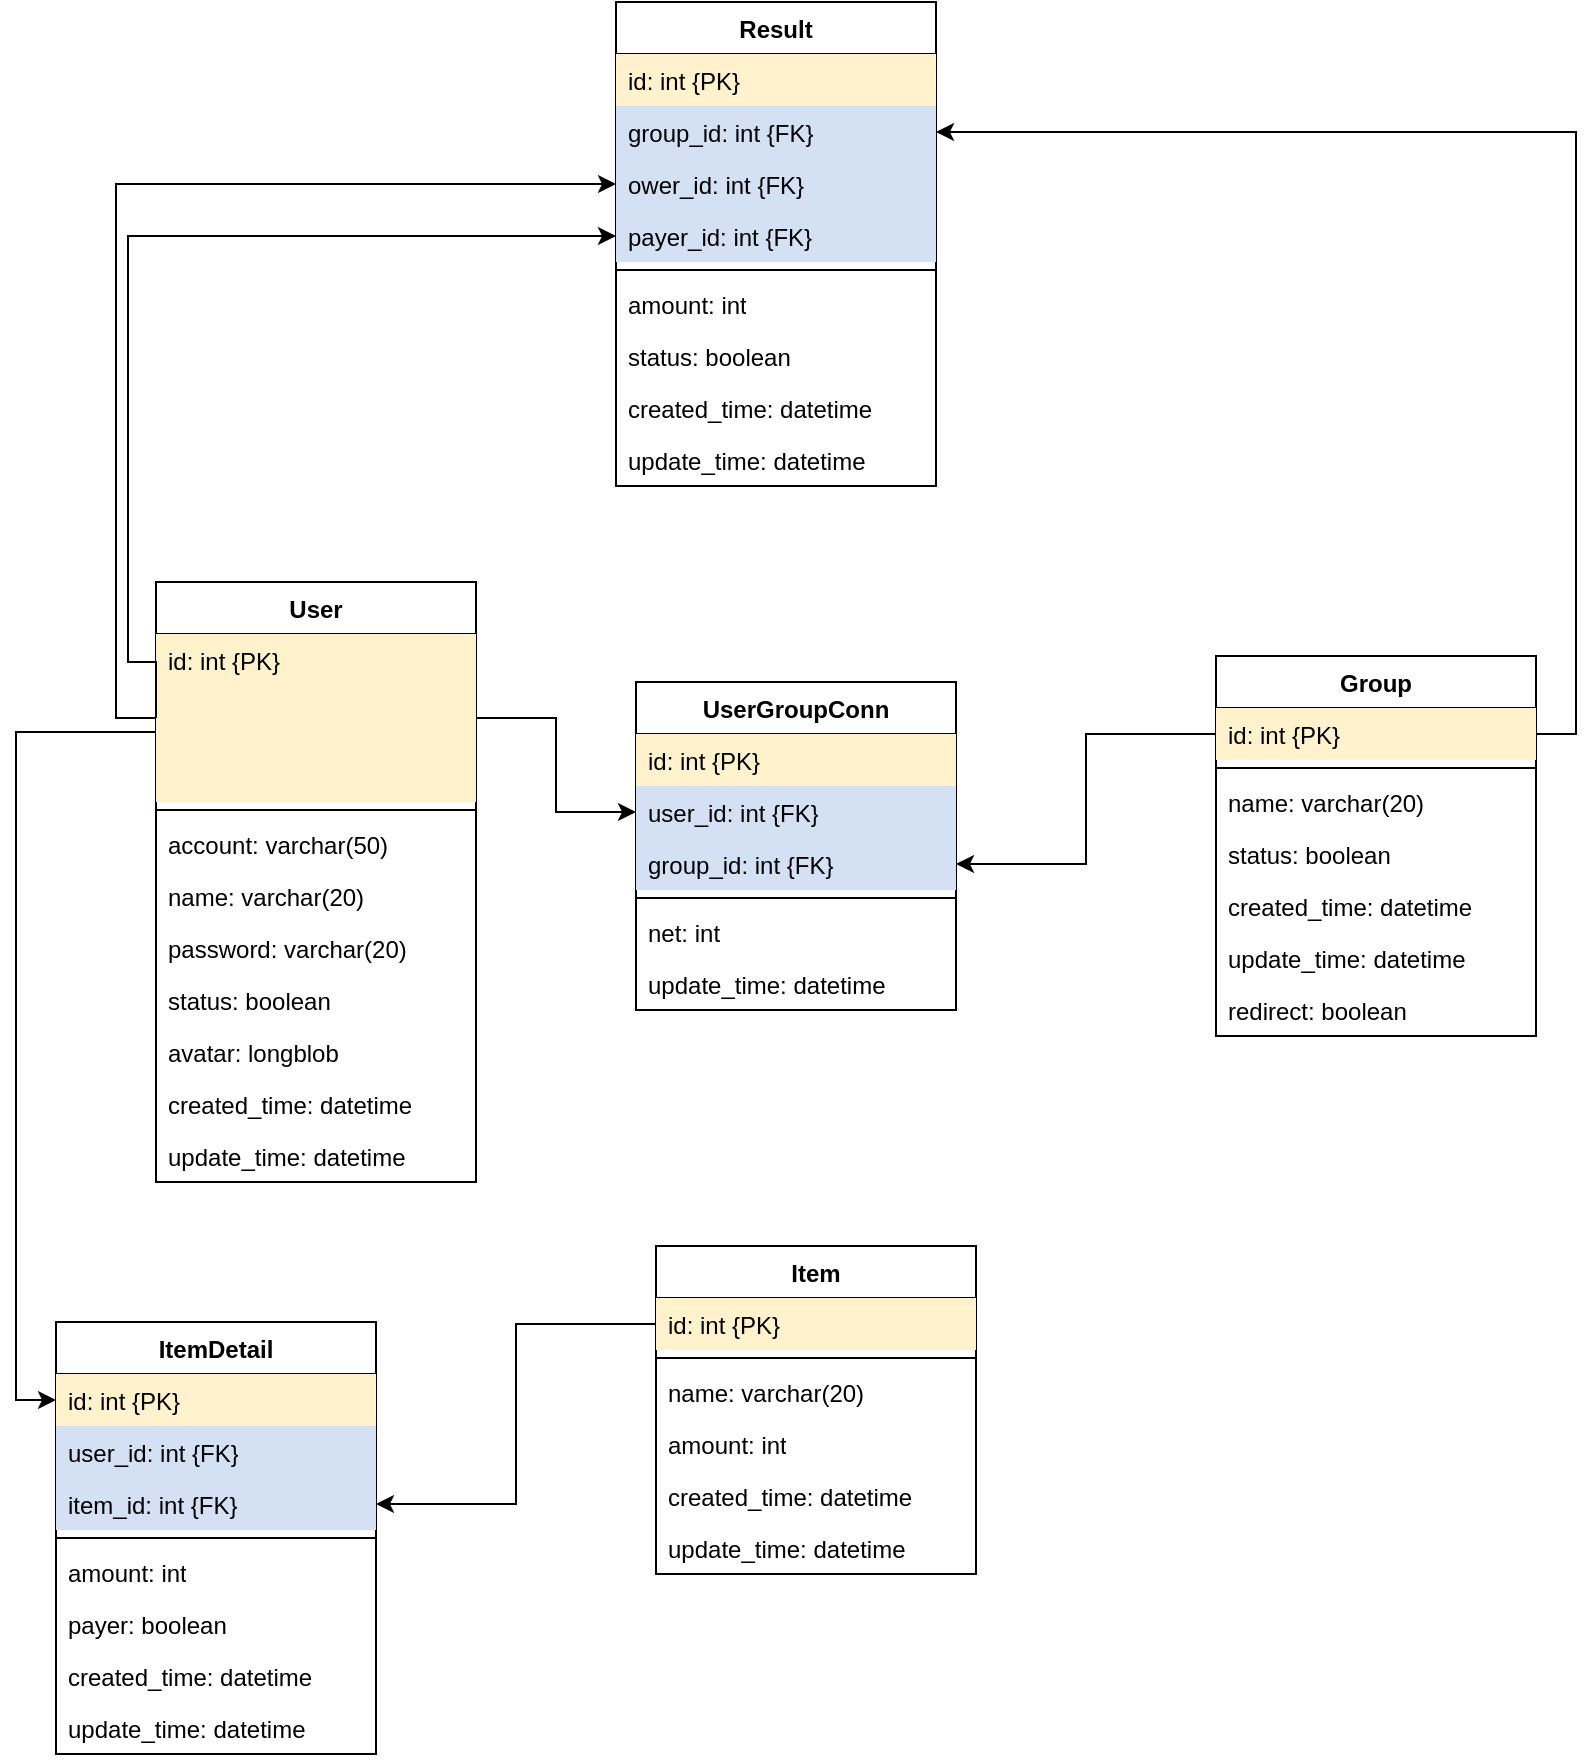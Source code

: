 <mxfile version="21.8.0" type="github">
  <diagram id="C5RBs43oDa-KdzZeNtuy" name="Page-1">
    <mxGraphModel dx="1674" dy="750" grid="1" gridSize="10" guides="1" tooltips="1" connect="1" arrows="1" fold="1" page="1" pageScale="1" pageWidth="827" pageHeight="1169" math="0" shadow="0">
      <root>
        <mxCell id="WIyWlLk6GJQsqaUBKTNV-0" />
        <mxCell id="WIyWlLk6GJQsqaUBKTNV-1" parent="WIyWlLk6GJQsqaUBKTNV-0" />
        <mxCell id="a4d50-6tPydpoEaceRHN-0" style="edgeStyle=orthogonalEdgeStyle;rounded=0;orthogonalLoop=1;jettySize=auto;html=1;exitX=0;exitY=0.25;exitDx=0;exitDy=0;entryX=0;entryY=0.5;entryDx=0;entryDy=0;" edge="1" parent="WIyWlLk6GJQsqaUBKTNV-1" source="clApajffUAcKR2W-40Gj-14" target="clApajffUAcKR2W-40Gj-64">
          <mxGeometry relative="1" as="geometry" />
        </mxCell>
        <mxCell id="clApajffUAcKR2W-40Gj-14" value="User" style="swimlane;fontStyle=1;align=center;verticalAlign=top;childLayout=stackLayout;horizontal=1;startSize=26;horizontalStack=0;resizeParent=1;resizeParentMax=0;resizeLast=0;collapsible=1;marginBottom=0;whiteSpace=wrap;html=1;" parent="WIyWlLk6GJQsqaUBKTNV-1" vertex="1">
          <mxGeometry x="94" y="390" width="160" height="300" as="geometry" />
        </mxCell>
        <mxCell id="clApajffUAcKR2W-40Gj-15" value="id: int {PK}" style="text;strokeColor=none;fillColor=#FFF2CC;align=left;verticalAlign=top;spacingLeft=4;spacingRight=4;overflow=hidden;rotatable=0;points=[[0,0.5],[1,0.5]];portConstraint=eastwest;whiteSpace=wrap;html=1;" parent="clApajffUAcKR2W-40Gj-14" vertex="1">
          <mxGeometry y="26" width="160" height="84" as="geometry" />
        </mxCell>
        <mxCell id="clApajffUAcKR2W-40Gj-16" value="" style="line;strokeWidth=1;fillColor=none;align=left;verticalAlign=middle;spacingTop=-1;spacingLeft=3;spacingRight=3;rotatable=0;labelPosition=right;points=[];portConstraint=eastwest;strokeColor=inherit;" parent="clApajffUAcKR2W-40Gj-14" vertex="1">
          <mxGeometry y="110" width="160" height="8" as="geometry" />
        </mxCell>
        <mxCell id="clApajffUAcKR2W-40Gj-18" value="account: varchar(50)" style="text;strokeColor=none;fillColor=none;align=left;verticalAlign=top;spacingLeft=4;spacingRight=4;overflow=hidden;rotatable=0;points=[[0,0.5],[1,0.5]];portConstraint=eastwest;whiteSpace=wrap;html=1;" parent="clApajffUAcKR2W-40Gj-14" vertex="1">
          <mxGeometry y="118" width="160" height="26" as="geometry" />
        </mxCell>
        <mxCell id="clApajffUAcKR2W-40Gj-17" value="name: varchar(20)" style="text;strokeColor=none;fillColor=none;align=left;verticalAlign=top;spacingLeft=4;spacingRight=4;overflow=hidden;rotatable=0;points=[[0,0.5],[1,0.5]];portConstraint=eastwest;whiteSpace=wrap;html=1;" parent="clApajffUAcKR2W-40Gj-14" vertex="1">
          <mxGeometry y="144" width="160" height="26" as="geometry" />
        </mxCell>
        <mxCell id="clApajffUAcKR2W-40Gj-19" value="password: varchar(20)" style="text;strokeColor=none;fillColor=none;align=left;verticalAlign=top;spacingLeft=4;spacingRight=4;overflow=hidden;rotatable=0;points=[[0,0.5],[1,0.5]];portConstraint=eastwest;whiteSpace=wrap;html=1;" parent="clApajffUAcKR2W-40Gj-14" vertex="1">
          <mxGeometry y="170" width="160" height="26" as="geometry" />
        </mxCell>
        <mxCell id="clApajffUAcKR2W-40Gj-20" value="status: boolean" style="text;strokeColor=none;fillColor=none;align=left;verticalAlign=top;spacingLeft=4;spacingRight=4;overflow=hidden;rotatable=0;points=[[0,0.5],[1,0.5]];portConstraint=eastwest;whiteSpace=wrap;html=1;" parent="clApajffUAcKR2W-40Gj-14" vertex="1">
          <mxGeometry y="196" width="160" height="26" as="geometry" />
        </mxCell>
        <mxCell id="clApajffUAcKR2W-40Gj-21" value="avatar: longblob" style="text;strokeColor=none;fillColor=none;align=left;verticalAlign=top;spacingLeft=4;spacingRight=4;overflow=hidden;rotatable=0;points=[[0,0.5],[1,0.5]];portConstraint=eastwest;whiteSpace=wrap;html=1;" parent="clApajffUAcKR2W-40Gj-14" vertex="1">
          <mxGeometry y="222" width="160" height="26" as="geometry" />
        </mxCell>
        <mxCell id="clApajffUAcKR2W-40Gj-22" value="created_time: datetime" style="text;strokeColor=none;fillColor=none;align=left;verticalAlign=top;spacingLeft=4;spacingRight=4;overflow=hidden;rotatable=0;points=[[0,0.5],[1,0.5]];portConstraint=eastwest;whiteSpace=wrap;html=1;" parent="clApajffUAcKR2W-40Gj-14" vertex="1">
          <mxGeometry y="248" width="160" height="26" as="geometry" />
        </mxCell>
        <mxCell id="clApajffUAcKR2W-40Gj-23" value="update_time: datetime" style="text;strokeColor=none;fillColor=none;align=left;verticalAlign=top;spacingLeft=4;spacingRight=4;overflow=hidden;rotatable=0;points=[[0,0.5],[1,0.5]];portConstraint=eastwest;whiteSpace=wrap;html=1;" parent="clApajffUAcKR2W-40Gj-14" vertex="1">
          <mxGeometry y="274" width="160" height="26" as="geometry" />
        </mxCell>
        <mxCell id="clApajffUAcKR2W-40Gj-24" value="Group" style="swimlane;fontStyle=1;align=center;verticalAlign=top;childLayout=stackLayout;horizontal=1;startSize=26;horizontalStack=0;resizeParent=1;resizeParentMax=0;resizeLast=0;collapsible=1;marginBottom=0;whiteSpace=wrap;html=1;" parent="WIyWlLk6GJQsqaUBKTNV-1" vertex="1">
          <mxGeometry x="624" y="427" width="160" height="190" as="geometry" />
        </mxCell>
        <mxCell id="clApajffUAcKR2W-40Gj-25" value="id: int {PK}" style="text;strokeColor=none;fillColor=#FFF2CC;align=left;verticalAlign=top;spacingLeft=4;spacingRight=4;overflow=hidden;rotatable=0;points=[[0,0.5],[1,0.5]];portConstraint=eastwest;whiteSpace=wrap;html=1;" parent="clApajffUAcKR2W-40Gj-24" vertex="1">
          <mxGeometry y="26" width="160" height="26" as="geometry" />
        </mxCell>
        <mxCell id="clApajffUAcKR2W-40Gj-26" value="" style="line;strokeWidth=1;fillColor=none;align=left;verticalAlign=middle;spacingTop=-1;spacingLeft=3;spacingRight=3;rotatable=0;labelPosition=right;points=[];portConstraint=eastwest;strokeColor=inherit;" parent="clApajffUAcKR2W-40Gj-24" vertex="1">
          <mxGeometry y="52" width="160" height="8" as="geometry" />
        </mxCell>
        <mxCell id="clApajffUAcKR2W-40Gj-28" value="name: varchar(20)" style="text;strokeColor=none;fillColor=none;align=left;verticalAlign=top;spacingLeft=4;spacingRight=4;overflow=hidden;rotatable=0;points=[[0,0.5],[1,0.5]];portConstraint=eastwest;whiteSpace=wrap;html=1;" parent="clApajffUAcKR2W-40Gj-24" vertex="1">
          <mxGeometry y="60" width="160" height="26" as="geometry" />
        </mxCell>
        <mxCell id="clApajffUAcKR2W-40Gj-30" value="status: boolean" style="text;strokeColor=none;fillColor=none;align=left;verticalAlign=top;spacingLeft=4;spacingRight=4;overflow=hidden;rotatable=0;points=[[0,0.5],[1,0.5]];portConstraint=eastwest;whiteSpace=wrap;html=1;" parent="clApajffUAcKR2W-40Gj-24" vertex="1">
          <mxGeometry y="86" width="160" height="26" as="geometry" />
        </mxCell>
        <mxCell id="clApajffUAcKR2W-40Gj-32" value="created_time: datetime" style="text;strokeColor=none;fillColor=none;align=left;verticalAlign=top;spacingLeft=4;spacingRight=4;overflow=hidden;rotatable=0;points=[[0,0.5],[1,0.5]];portConstraint=eastwest;whiteSpace=wrap;html=1;" parent="clApajffUAcKR2W-40Gj-24" vertex="1">
          <mxGeometry y="112" width="160" height="26" as="geometry" />
        </mxCell>
        <mxCell id="clApajffUAcKR2W-40Gj-33" value="update_time: datetime" style="text;strokeColor=none;fillColor=none;align=left;verticalAlign=top;spacingLeft=4;spacingRight=4;overflow=hidden;rotatable=0;points=[[0,0.5],[1,0.5]];portConstraint=eastwest;whiteSpace=wrap;html=1;" parent="clApajffUAcKR2W-40Gj-24" vertex="1">
          <mxGeometry y="138" width="160" height="26" as="geometry" />
        </mxCell>
        <mxCell id="clApajffUAcKR2W-40Gj-34" value="redirect: boolean" style="text;strokeColor=none;fillColor=none;align=left;verticalAlign=top;spacingLeft=4;spacingRight=4;overflow=hidden;rotatable=0;points=[[0,0.5],[1,0.5]];portConstraint=eastwest;whiteSpace=wrap;html=1;" parent="clApajffUAcKR2W-40Gj-24" vertex="1">
          <mxGeometry y="164" width="160" height="26" as="geometry" />
        </mxCell>
        <mxCell id="clApajffUAcKR2W-40Gj-35" value="UserGroupConn" style="swimlane;fontStyle=1;align=center;verticalAlign=top;childLayout=stackLayout;horizontal=1;startSize=26;horizontalStack=0;resizeParent=1;resizeParentMax=0;resizeLast=0;collapsible=1;marginBottom=0;whiteSpace=wrap;html=1;" parent="WIyWlLk6GJQsqaUBKTNV-1" vertex="1">
          <mxGeometry x="334" y="440" width="160" height="164" as="geometry" />
        </mxCell>
        <mxCell id="clApajffUAcKR2W-40Gj-36" value="id: int {PK}" style="text;strokeColor=none;fillColor=#FFF2CC;align=left;verticalAlign=top;spacingLeft=4;spacingRight=4;overflow=hidden;rotatable=0;points=[[0,0.5],[1,0.5]];portConstraint=eastwest;whiteSpace=wrap;html=1;" parent="clApajffUAcKR2W-40Gj-35" vertex="1">
          <mxGeometry y="26" width="160" height="26" as="geometry" />
        </mxCell>
        <mxCell id="clApajffUAcKR2W-40Gj-38" value="user_id: int {FK}" style="text;strokeColor=none;fillColor=#D4E1F5;align=left;verticalAlign=top;spacingLeft=4;spacingRight=4;overflow=hidden;rotatable=0;points=[[0,0.5],[1,0.5]];portConstraint=eastwest;whiteSpace=wrap;html=1;" parent="clApajffUAcKR2W-40Gj-35" vertex="1">
          <mxGeometry y="52" width="160" height="26" as="geometry" />
        </mxCell>
        <mxCell id="clApajffUAcKR2W-40Gj-39" value="group_id: int {FK}" style="text;strokeColor=none;fillColor=#D4E1F5;align=left;verticalAlign=top;spacingLeft=4;spacingRight=4;overflow=hidden;rotatable=0;points=[[0,0.5],[1,0.5]];portConstraint=eastwest;whiteSpace=wrap;html=1;" parent="clApajffUAcKR2W-40Gj-35" vertex="1">
          <mxGeometry y="78" width="160" height="26" as="geometry" />
        </mxCell>
        <mxCell id="clApajffUAcKR2W-40Gj-37" value="" style="line;strokeWidth=1;fillColor=none;align=left;verticalAlign=middle;spacingTop=-1;spacingLeft=3;spacingRight=3;rotatable=0;labelPosition=right;points=[];portConstraint=eastwest;strokeColor=inherit;" parent="clApajffUAcKR2W-40Gj-35" vertex="1">
          <mxGeometry y="104" width="160" height="8" as="geometry" />
        </mxCell>
        <mxCell id="clApajffUAcKR2W-40Gj-42" value="net: int" style="text;strokeColor=none;fillColor=none;align=left;verticalAlign=top;spacingLeft=4;spacingRight=4;overflow=hidden;rotatable=0;points=[[0,0.5],[1,0.5]];portConstraint=eastwest;whiteSpace=wrap;html=1;" parent="clApajffUAcKR2W-40Gj-35" vertex="1">
          <mxGeometry y="112" width="160" height="26" as="geometry" />
        </mxCell>
        <mxCell id="clApajffUAcKR2W-40Gj-41" value="update_time: datetime" style="text;strokeColor=none;fillColor=none;align=left;verticalAlign=top;spacingLeft=4;spacingRight=4;overflow=hidden;rotatable=0;points=[[0,0.5],[1,0.5]];portConstraint=eastwest;whiteSpace=wrap;html=1;" parent="clApajffUAcKR2W-40Gj-35" vertex="1">
          <mxGeometry y="138" width="160" height="26" as="geometry" />
        </mxCell>
        <mxCell id="clApajffUAcKR2W-40Gj-43" value="Item" style="swimlane;fontStyle=1;align=center;verticalAlign=top;childLayout=stackLayout;horizontal=1;startSize=26;horizontalStack=0;resizeParent=1;resizeParentMax=0;resizeLast=0;collapsible=1;marginBottom=0;whiteSpace=wrap;html=1;" parent="WIyWlLk6GJQsqaUBKTNV-1" vertex="1">
          <mxGeometry x="344" y="722" width="160" height="164" as="geometry" />
        </mxCell>
        <mxCell id="clApajffUAcKR2W-40Gj-44" value="id: int {PK}" style="text;strokeColor=none;fillColor=#FFF2CC;align=left;verticalAlign=top;spacingLeft=4;spacingRight=4;overflow=hidden;rotatable=0;points=[[0,0.5],[1,0.5]];portConstraint=eastwest;whiteSpace=wrap;html=1;" parent="clApajffUAcKR2W-40Gj-43" vertex="1">
          <mxGeometry y="26" width="160" height="26" as="geometry" />
        </mxCell>
        <mxCell id="clApajffUAcKR2W-40Gj-45" value="" style="line;strokeWidth=1;fillColor=none;align=left;verticalAlign=middle;spacingTop=-1;spacingLeft=3;spacingRight=3;rotatable=0;labelPosition=right;points=[];portConstraint=eastwest;strokeColor=inherit;" parent="clApajffUAcKR2W-40Gj-43" vertex="1">
          <mxGeometry y="52" width="160" height="8" as="geometry" />
        </mxCell>
        <mxCell id="clApajffUAcKR2W-40Gj-47" value="name: varchar(20)" style="text;strokeColor=none;fillColor=none;align=left;verticalAlign=top;spacingLeft=4;spacingRight=4;overflow=hidden;rotatable=0;points=[[0,0.5],[1,0.5]];portConstraint=eastwest;whiteSpace=wrap;html=1;" parent="clApajffUAcKR2W-40Gj-43" vertex="1">
          <mxGeometry y="60" width="160" height="26" as="geometry" />
        </mxCell>
        <mxCell id="clApajffUAcKR2W-40Gj-48" value="amount: int" style="text;strokeColor=none;fillColor=none;align=left;verticalAlign=top;spacingLeft=4;spacingRight=4;overflow=hidden;rotatable=0;points=[[0,0.5],[1,0.5]];portConstraint=eastwest;whiteSpace=wrap;html=1;" parent="clApajffUAcKR2W-40Gj-43" vertex="1">
          <mxGeometry y="86" width="160" height="26" as="geometry" />
        </mxCell>
        <mxCell id="clApajffUAcKR2W-40Gj-51" value="created_time: datetime" style="text;strokeColor=none;fillColor=none;align=left;verticalAlign=top;spacingLeft=4;spacingRight=4;overflow=hidden;rotatable=0;points=[[0,0.5],[1,0.5]];portConstraint=eastwest;whiteSpace=wrap;html=1;" parent="clApajffUAcKR2W-40Gj-43" vertex="1">
          <mxGeometry y="112" width="160" height="26" as="geometry" />
        </mxCell>
        <mxCell id="clApajffUAcKR2W-40Gj-52" value="update_time: datetime" style="text;strokeColor=none;fillColor=none;align=left;verticalAlign=top;spacingLeft=4;spacingRight=4;overflow=hidden;rotatable=0;points=[[0,0.5],[1,0.5]];portConstraint=eastwest;whiteSpace=wrap;html=1;" parent="clApajffUAcKR2W-40Gj-43" vertex="1">
          <mxGeometry y="138" width="160" height="26" as="geometry" />
        </mxCell>
        <mxCell id="clApajffUAcKR2W-40Gj-63" value="ItemDetail" style="swimlane;fontStyle=1;align=center;verticalAlign=top;childLayout=stackLayout;horizontal=1;startSize=26;horizontalStack=0;resizeParent=1;resizeParentMax=0;resizeLast=0;collapsible=1;marginBottom=0;whiteSpace=wrap;html=1;" parent="WIyWlLk6GJQsqaUBKTNV-1" vertex="1">
          <mxGeometry x="44" y="760" width="160" height="216" as="geometry" />
        </mxCell>
        <mxCell id="clApajffUAcKR2W-40Gj-64" value="id: int {PK}" style="text;strokeColor=none;fillColor=#FFF2CC;align=left;verticalAlign=top;spacingLeft=4;spacingRight=4;overflow=hidden;rotatable=0;points=[[0,0.5],[1,0.5]];portConstraint=eastwest;whiteSpace=wrap;html=1;" parent="clApajffUAcKR2W-40Gj-63" vertex="1">
          <mxGeometry y="26" width="160" height="26" as="geometry" />
        </mxCell>
        <mxCell id="clApajffUAcKR2W-40Gj-65" value="user_id: int {FK}" style="text;strokeColor=none;fillColor=#D4E1F5;align=left;verticalAlign=top;spacingLeft=4;spacingRight=4;overflow=hidden;rotatable=0;points=[[0,0.5],[1,0.5]];portConstraint=eastwest;whiteSpace=wrap;html=1;" parent="clApajffUAcKR2W-40Gj-63" vertex="1">
          <mxGeometry y="52" width="160" height="26" as="geometry" />
        </mxCell>
        <mxCell id="clApajffUAcKR2W-40Gj-66" value="item_id: int {FK}" style="text;strokeColor=none;fillColor=#D4E1F5;align=left;verticalAlign=top;spacingLeft=4;spacingRight=4;overflow=hidden;rotatable=0;points=[[0,0.5],[1,0.5]];portConstraint=eastwest;whiteSpace=wrap;html=1;" parent="clApajffUAcKR2W-40Gj-63" vertex="1">
          <mxGeometry y="78" width="160" height="26" as="geometry" />
        </mxCell>
        <mxCell id="clApajffUAcKR2W-40Gj-67" value="" style="line;strokeWidth=1;fillColor=none;align=left;verticalAlign=middle;spacingTop=-1;spacingLeft=3;spacingRight=3;rotatable=0;labelPosition=right;points=[];portConstraint=eastwest;strokeColor=inherit;" parent="clApajffUAcKR2W-40Gj-63" vertex="1">
          <mxGeometry y="104" width="160" height="8" as="geometry" />
        </mxCell>
        <mxCell id="clApajffUAcKR2W-40Gj-68" value="amount: int" style="text;strokeColor=none;fillColor=none;align=left;verticalAlign=top;spacingLeft=4;spacingRight=4;overflow=hidden;rotatable=0;points=[[0,0.5],[1,0.5]];portConstraint=eastwest;whiteSpace=wrap;html=1;" parent="clApajffUAcKR2W-40Gj-63" vertex="1">
          <mxGeometry y="112" width="160" height="26" as="geometry" />
        </mxCell>
        <mxCell id="clApajffUAcKR2W-40Gj-70" value="payer: boolean" style="text;strokeColor=none;fillColor=none;align=left;verticalAlign=top;spacingLeft=4;spacingRight=4;overflow=hidden;rotatable=0;points=[[0,0.5],[1,0.5]];portConstraint=eastwest;whiteSpace=wrap;html=1;" parent="clApajffUAcKR2W-40Gj-63" vertex="1">
          <mxGeometry y="138" width="160" height="26" as="geometry" />
        </mxCell>
        <mxCell id="clApajffUAcKR2W-40Gj-69" value="created_time: datetime" style="text;strokeColor=none;fillColor=none;align=left;verticalAlign=top;spacingLeft=4;spacingRight=4;overflow=hidden;rotatable=0;points=[[0,0.5],[1,0.5]];portConstraint=eastwest;whiteSpace=wrap;html=1;" parent="clApajffUAcKR2W-40Gj-63" vertex="1">
          <mxGeometry y="164" width="160" height="26" as="geometry" />
        </mxCell>
        <mxCell id="clApajffUAcKR2W-40Gj-71" value="update_time: datetime" style="text;strokeColor=none;fillColor=none;align=left;verticalAlign=top;spacingLeft=4;spacingRight=4;overflow=hidden;rotatable=0;points=[[0,0.5],[1,0.5]];portConstraint=eastwest;whiteSpace=wrap;html=1;" parent="clApajffUAcKR2W-40Gj-63" vertex="1">
          <mxGeometry y="190" width="160" height="26" as="geometry" />
        </mxCell>
        <mxCell id="clApajffUAcKR2W-40Gj-72" value="Result" style="swimlane;fontStyle=1;align=center;verticalAlign=top;childLayout=stackLayout;horizontal=1;startSize=26;horizontalStack=0;resizeParent=1;resizeParentMax=0;resizeLast=0;collapsible=1;marginBottom=0;whiteSpace=wrap;html=1;" parent="WIyWlLk6GJQsqaUBKTNV-1" vertex="1">
          <mxGeometry x="324" y="100" width="160" height="242" as="geometry" />
        </mxCell>
        <mxCell id="clApajffUAcKR2W-40Gj-73" value="id: int {PK}" style="text;strokeColor=none;fillColor=#FFF2CC;align=left;verticalAlign=top;spacingLeft=4;spacingRight=4;overflow=hidden;rotatable=0;points=[[0,0.5],[1,0.5]];portConstraint=eastwest;whiteSpace=wrap;html=1;" parent="clApajffUAcKR2W-40Gj-72" vertex="1">
          <mxGeometry y="26" width="160" height="26" as="geometry" />
        </mxCell>
        <mxCell id="clApajffUAcKR2W-40Gj-97" value="group_id: int {FK}" style="text;strokeColor=none;fillColor=#D4E1F5;align=left;verticalAlign=top;spacingLeft=4;spacingRight=4;overflow=hidden;rotatable=0;points=[[0,0.5],[1,0.5]];portConstraint=eastwest;whiteSpace=wrap;html=1;" parent="clApajffUAcKR2W-40Gj-72" vertex="1">
          <mxGeometry y="52" width="160" height="26" as="geometry" />
        </mxCell>
        <mxCell id="clApajffUAcKR2W-40Gj-74" value="ower_id: int {FK}" style="text;strokeColor=none;fillColor=#D4E1F5;align=left;verticalAlign=top;spacingLeft=4;spacingRight=4;overflow=hidden;rotatable=0;points=[[0,0.5],[1,0.5]];portConstraint=eastwest;whiteSpace=wrap;html=1;" parent="clApajffUAcKR2W-40Gj-72" vertex="1">
          <mxGeometry y="78" width="160" height="26" as="geometry" />
        </mxCell>
        <mxCell id="clApajffUAcKR2W-40Gj-75" value="payer_id: int {FK}" style="text;strokeColor=none;fillColor=#D4E1F5;align=left;verticalAlign=top;spacingLeft=4;spacingRight=4;overflow=hidden;rotatable=0;points=[[0,0.5],[1,0.5]];portConstraint=eastwest;whiteSpace=wrap;html=1;" parent="clApajffUAcKR2W-40Gj-72" vertex="1">
          <mxGeometry y="104" width="160" height="26" as="geometry" />
        </mxCell>
        <mxCell id="clApajffUAcKR2W-40Gj-76" value="" style="line;strokeWidth=1;fillColor=none;align=left;verticalAlign=middle;spacingTop=-1;spacingLeft=3;spacingRight=3;rotatable=0;labelPosition=right;points=[];portConstraint=eastwest;strokeColor=inherit;" parent="clApajffUAcKR2W-40Gj-72" vertex="1">
          <mxGeometry y="130" width="160" height="8" as="geometry" />
        </mxCell>
        <mxCell id="clApajffUAcKR2W-40Gj-77" value="amount: int" style="text;strokeColor=none;fillColor=none;align=left;verticalAlign=top;spacingLeft=4;spacingRight=4;overflow=hidden;rotatable=0;points=[[0,0.5],[1,0.5]];portConstraint=eastwest;whiteSpace=wrap;html=1;" parent="clApajffUAcKR2W-40Gj-72" vertex="1">
          <mxGeometry y="138" width="160" height="26" as="geometry" />
        </mxCell>
        <mxCell id="clApajffUAcKR2W-40Gj-78" value="status: boolean" style="text;strokeColor=none;fillColor=none;align=left;verticalAlign=top;spacingLeft=4;spacingRight=4;overflow=hidden;rotatable=0;points=[[0,0.5],[1,0.5]];portConstraint=eastwest;whiteSpace=wrap;html=1;" parent="clApajffUAcKR2W-40Gj-72" vertex="1">
          <mxGeometry y="164" width="160" height="26" as="geometry" />
        </mxCell>
        <mxCell id="clApajffUAcKR2W-40Gj-79" value="created_time: datetime" style="text;strokeColor=none;fillColor=none;align=left;verticalAlign=top;spacingLeft=4;spacingRight=4;overflow=hidden;rotatable=0;points=[[0,0.5],[1,0.5]];portConstraint=eastwest;whiteSpace=wrap;html=1;" parent="clApajffUAcKR2W-40Gj-72" vertex="1">
          <mxGeometry y="190" width="160" height="26" as="geometry" />
        </mxCell>
        <mxCell id="clApajffUAcKR2W-40Gj-80" value="update_time: datetime" style="text;strokeColor=none;fillColor=none;align=left;verticalAlign=top;spacingLeft=4;spacingRight=4;overflow=hidden;rotatable=0;points=[[0,0.5],[1,0.5]];portConstraint=eastwest;whiteSpace=wrap;html=1;" parent="clApajffUAcKR2W-40Gj-72" vertex="1">
          <mxGeometry y="216" width="160" height="26" as="geometry" />
        </mxCell>
        <mxCell id="clApajffUAcKR2W-40Gj-95" style="edgeStyle=orthogonalEdgeStyle;rounded=0;orthogonalLoop=1;jettySize=auto;html=1;exitX=0;exitY=0.5;exitDx=0;exitDy=0;entryX=1;entryY=0.5;entryDx=0;entryDy=0;" parent="WIyWlLk6GJQsqaUBKTNV-1" source="clApajffUAcKR2W-40Gj-25" target="clApajffUAcKR2W-40Gj-39" edge="1">
          <mxGeometry relative="1" as="geometry" />
        </mxCell>
        <mxCell id="clApajffUAcKR2W-40Gj-96" style="edgeStyle=orthogonalEdgeStyle;rounded=0;orthogonalLoop=1;jettySize=auto;html=1;exitX=1;exitY=0.5;exitDx=0;exitDy=0;entryX=0;entryY=0.5;entryDx=0;entryDy=0;" parent="WIyWlLk6GJQsqaUBKTNV-1" source="clApajffUAcKR2W-40Gj-15" target="clApajffUAcKR2W-40Gj-38" edge="1">
          <mxGeometry relative="1" as="geometry" />
        </mxCell>
        <mxCell id="clApajffUAcKR2W-40Gj-99" style="edgeStyle=orthogonalEdgeStyle;rounded=0;orthogonalLoop=1;jettySize=auto;html=1;exitX=0;exitY=0.5;exitDx=0;exitDy=0;entryX=0;entryY=0.5;entryDx=0;entryDy=0;" parent="WIyWlLk6GJQsqaUBKTNV-1" source="clApajffUAcKR2W-40Gj-15" target="clApajffUAcKR2W-40Gj-74" edge="1">
          <mxGeometry relative="1" as="geometry" />
        </mxCell>
        <mxCell id="clApajffUAcKR2W-40Gj-100" style="edgeStyle=orthogonalEdgeStyle;rounded=0;orthogonalLoop=1;jettySize=auto;html=1;exitX=0;exitY=0.5;exitDx=0;exitDy=0;entryX=0;entryY=0.5;entryDx=0;entryDy=0;" parent="WIyWlLk6GJQsqaUBKTNV-1" source="clApajffUAcKR2W-40Gj-15" target="clApajffUAcKR2W-40Gj-75" edge="1">
          <mxGeometry relative="1" as="geometry">
            <Array as="points">
              <mxPoint x="94" y="430" />
              <mxPoint x="80" y="430" />
              <mxPoint x="80" y="217" />
            </Array>
          </mxGeometry>
        </mxCell>
        <mxCell id="clApajffUAcKR2W-40Gj-101" style="edgeStyle=orthogonalEdgeStyle;rounded=0;orthogonalLoop=1;jettySize=auto;html=1;exitX=1;exitY=0.5;exitDx=0;exitDy=0;entryX=1;entryY=0.5;entryDx=0;entryDy=0;" parent="WIyWlLk6GJQsqaUBKTNV-1" source="clApajffUAcKR2W-40Gj-25" target="clApajffUAcKR2W-40Gj-97" edge="1">
          <mxGeometry relative="1" as="geometry" />
        </mxCell>
        <mxCell id="clApajffUAcKR2W-40Gj-103" style="edgeStyle=orthogonalEdgeStyle;rounded=0;orthogonalLoop=1;jettySize=auto;html=1;exitX=0;exitY=0.5;exitDx=0;exitDy=0;entryX=1;entryY=0.5;entryDx=0;entryDy=0;" parent="WIyWlLk6GJQsqaUBKTNV-1" source="clApajffUAcKR2W-40Gj-44" target="clApajffUAcKR2W-40Gj-66" edge="1">
          <mxGeometry relative="1" as="geometry" />
        </mxCell>
      </root>
    </mxGraphModel>
  </diagram>
</mxfile>
